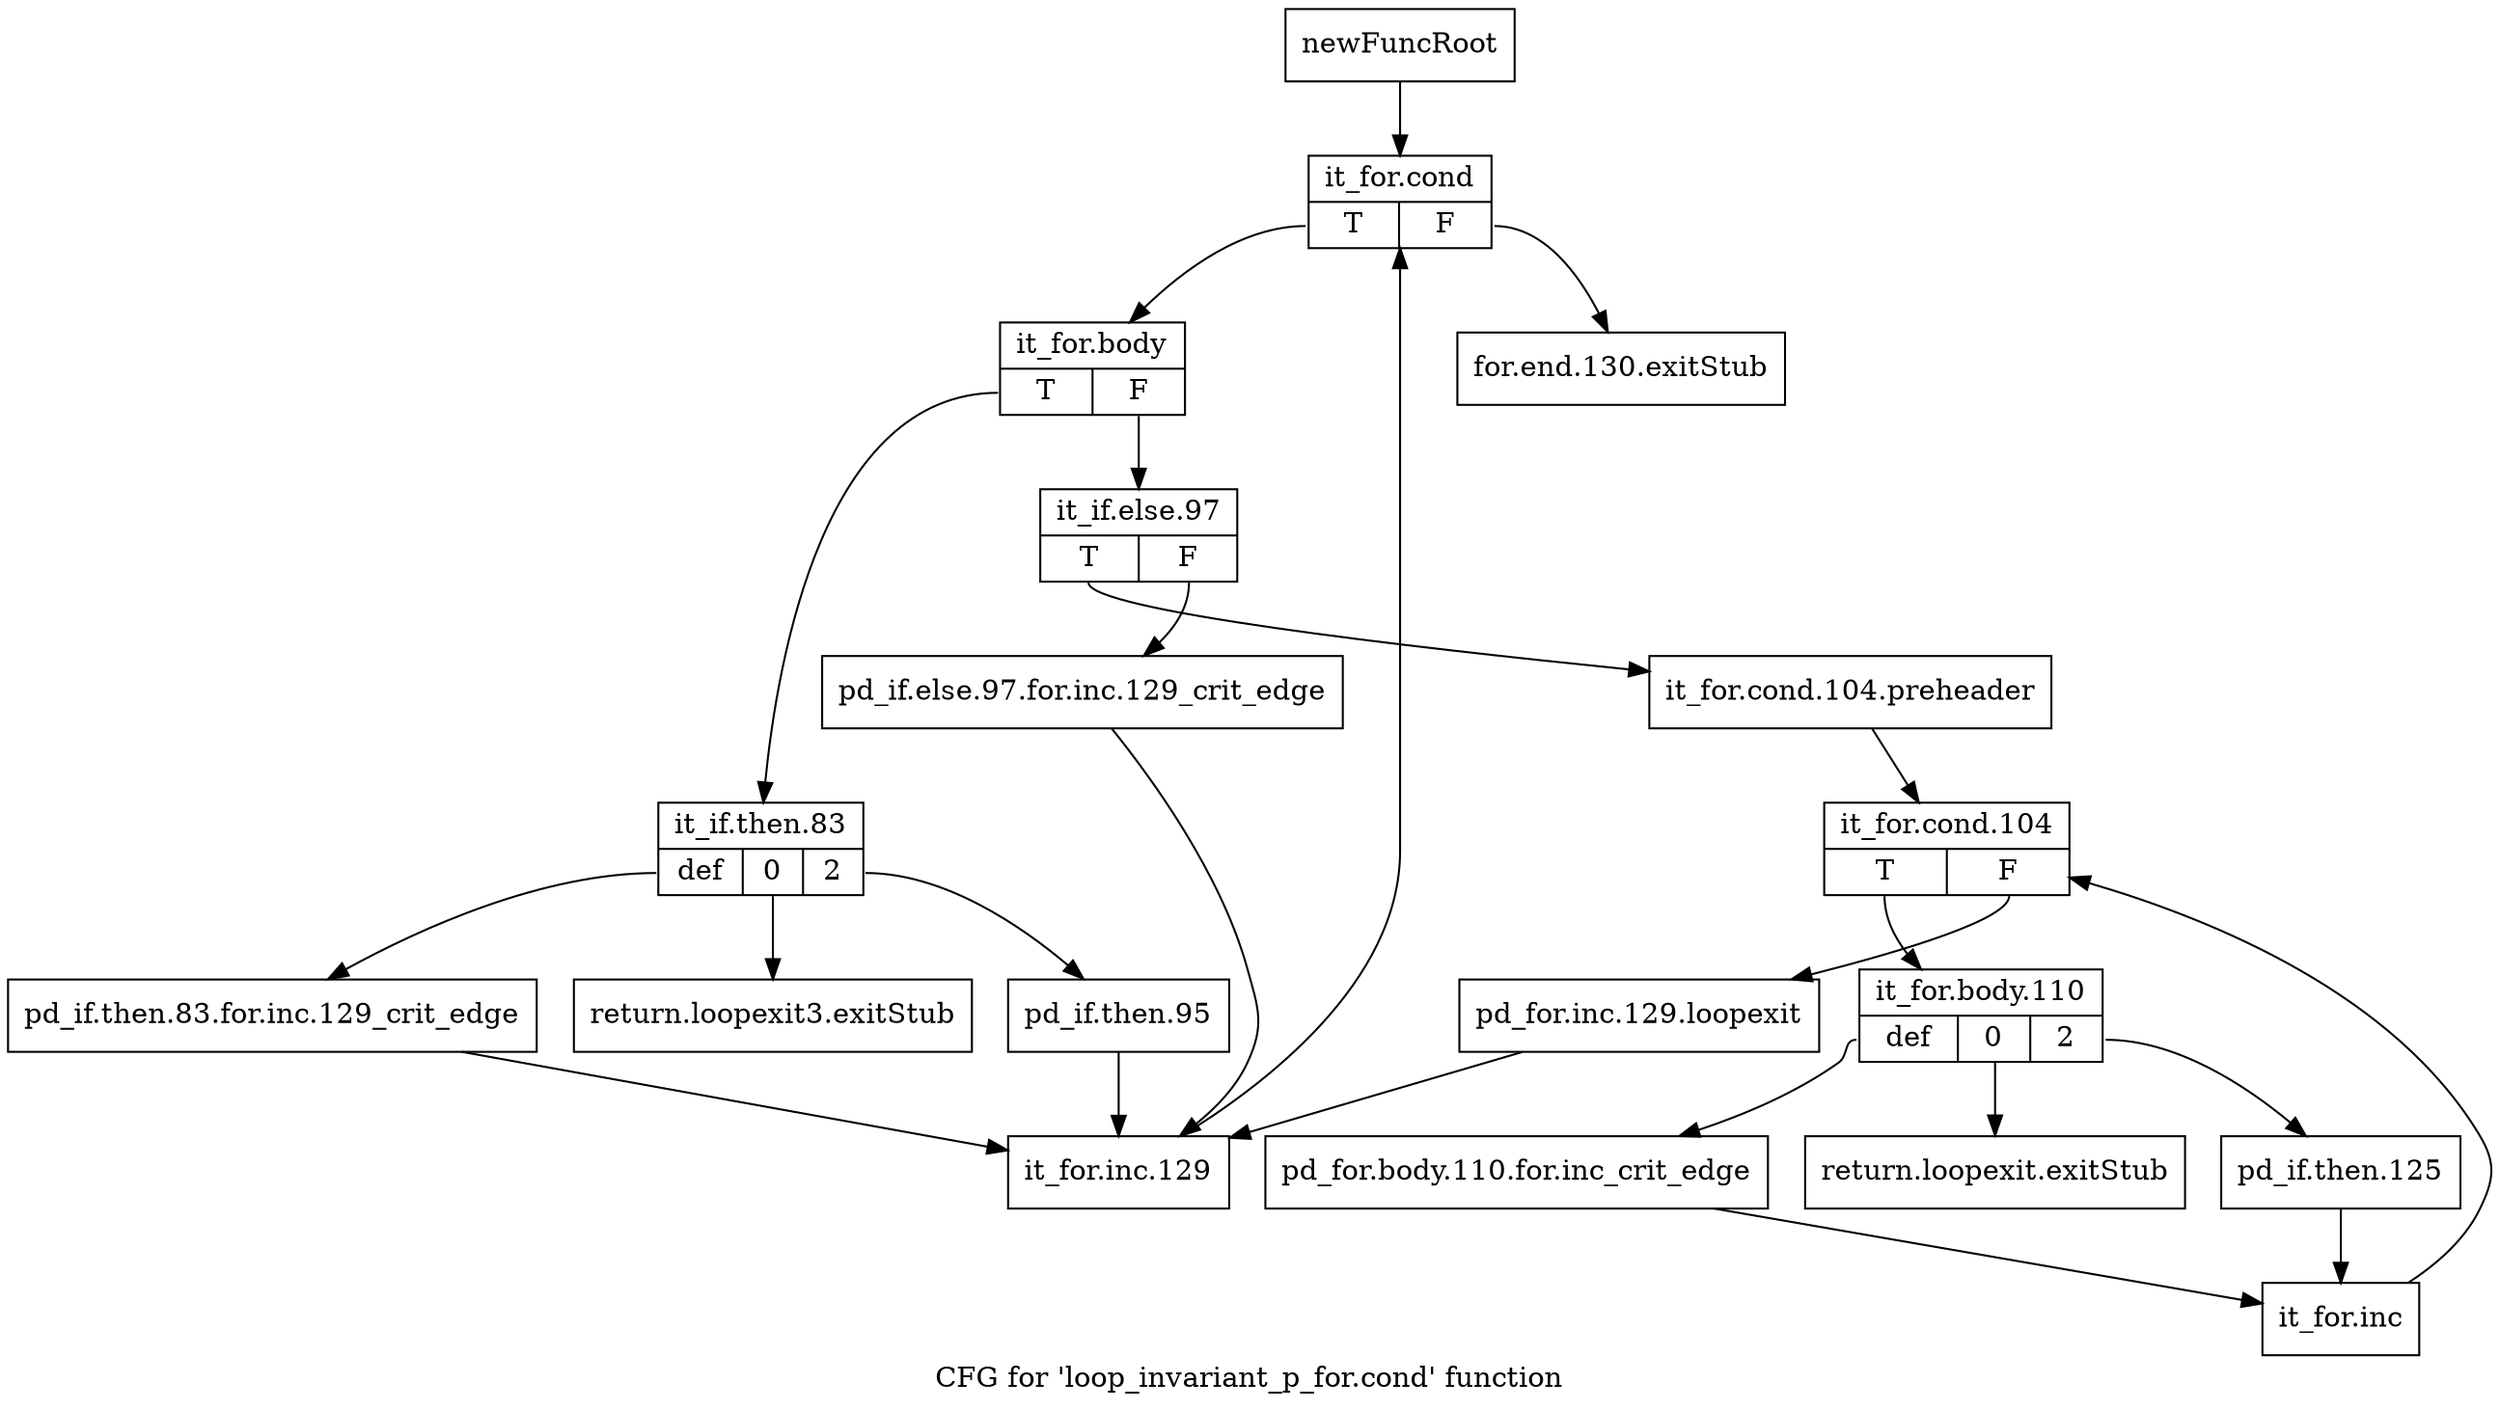 digraph "CFG for 'loop_invariant_p_for.cond' function" {
	label="CFG for 'loop_invariant_p_for.cond' function";

	Node0xb4929b0 [shape=record,label="{newFuncRoot}"];
	Node0xb4929b0 -> Node0xb492af0;
	Node0xb492a00 [shape=record,label="{for.end.130.exitStub}"];
	Node0xb492a50 [shape=record,label="{return.loopexit.exitStub}"];
	Node0xb492aa0 [shape=record,label="{return.loopexit3.exitStub}"];
	Node0xb492af0 [shape=record,label="{it_for.cond|{<s0>T|<s1>F}}"];
	Node0xb492af0:s0 -> Node0xb492b40;
	Node0xb492af0:s1 -> Node0xb492a00;
	Node0xb492b40 [shape=record,label="{it_for.body|{<s0>T|<s1>F}}"];
	Node0xb492b40:s0 -> Node0xb492e60;
	Node0xb492b40:s1 -> Node0xb492b90;
	Node0xb492b90 [shape=record,label="{it_if.else.97|{<s0>T|<s1>F}}"];
	Node0xb492b90:s0 -> Node0xb492c30;
	Node0xb492b90:s1 -> Node0xb492be0;
	Node0xb492be0 [shape=record,label="{pd_if.else.97.for.inc.129_crit_edge}"];
	Node0xb492be0 -> Node0xb492f50;
	Node0xb492c30 [shape=record,label="{it_for.cond.104.preheader}"];
	Node0xb492c30 -> Node0xb492c80;
	Node0xb492c80 [shape=record,label="{it_for.cond.104|{<s0>T|<s1>F}}"];
	Node0xb492c80:s0 -> Node0xb492d20;
	Node0xb492c80:s1 -> Node0xb492cd0;
	Node0xb492cd0 [shape=record,label="{pd_for.inc.129.loopexit}"];
	Node0xb492cd0 -> Node0xb492f50;
	Node0xb492d20 [shape=record,label="{it_for.body.110|{<s0>def|<s1>0|<s2>2}}"];
	Node0xb492d20:s0 -> Node0xb492dc0;
	Node0xb492d20:s1 -> Node0xb492a50;
	Node0xb492d20:s2 -> Node0xb492d70;
	Node0xb492d70 [shape=record,label="{pd_if.then.125}"];
	Node0xb492d70 -> Node0xb492e10;
	Node0xb492dc0 [shape=record,label="{pd_for.body.110.for.inc_crit_edge}"];
	Node0xb492dc0 -> Node0xb492e10;
	Node0xb492e10 [shape=record,label="{it_for.inc}"];
	Node0xb492e10 -> Node0xb492c80;
	Node0xb492e60 [shape=record,label="{it_if.then.83|{<s0>def|<s1>0|<s2>2}}"];
	Node0xb492e60:s0 -> Node0xb492f00;
	Node0xb492e60:s1 -> Node0xb492aa0;
	Node0xb492e60:s2 -> Node0xb492eb0;
	Node0xb492eb0 [shape=record,label="{pd_if.then.95}"];
	Node0xb492eb0 -> Node0xb492f50;
	Node0xb492f00 [shape=record,label="{pd_if.then.83.for.inc.129_crit_edge}"];
	Node0xb492f00 -> Node0xb492f50;
	Node0xb492f50 [shape=record,label="{it_for.inc.129}"];
	Node0xb492f50 -> Node0xb492af0;
}
